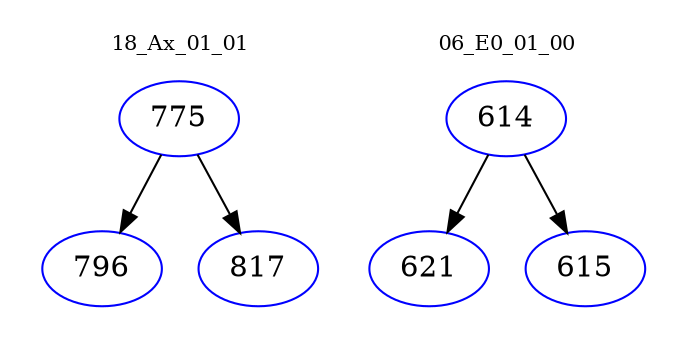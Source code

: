 digraph{
subgraph cluster_0 {
color = white
label = "18_Ax_01_01";
fontsize=10;
T0_775 [label="775", color="blue"]
T0_775 -> T0_796 [color="black"]
T0_796 [label="796", color="blue"]
T0_775 -> T0_817 [color="black"]
T0_817 [label="817", color="blue"]
}
subgraph cluster_1 {
color = white
label = "06_E0_01_00";
fontsize=10;
T1_614 [label="614", color="blue"]
T1_614 -> T1_621 [color="black"]
T1_621 [label="621", color="blue"]
T1_614 -> T1_615 [color="black"]
T1_615 [label="615", color="blue"]
}
}
